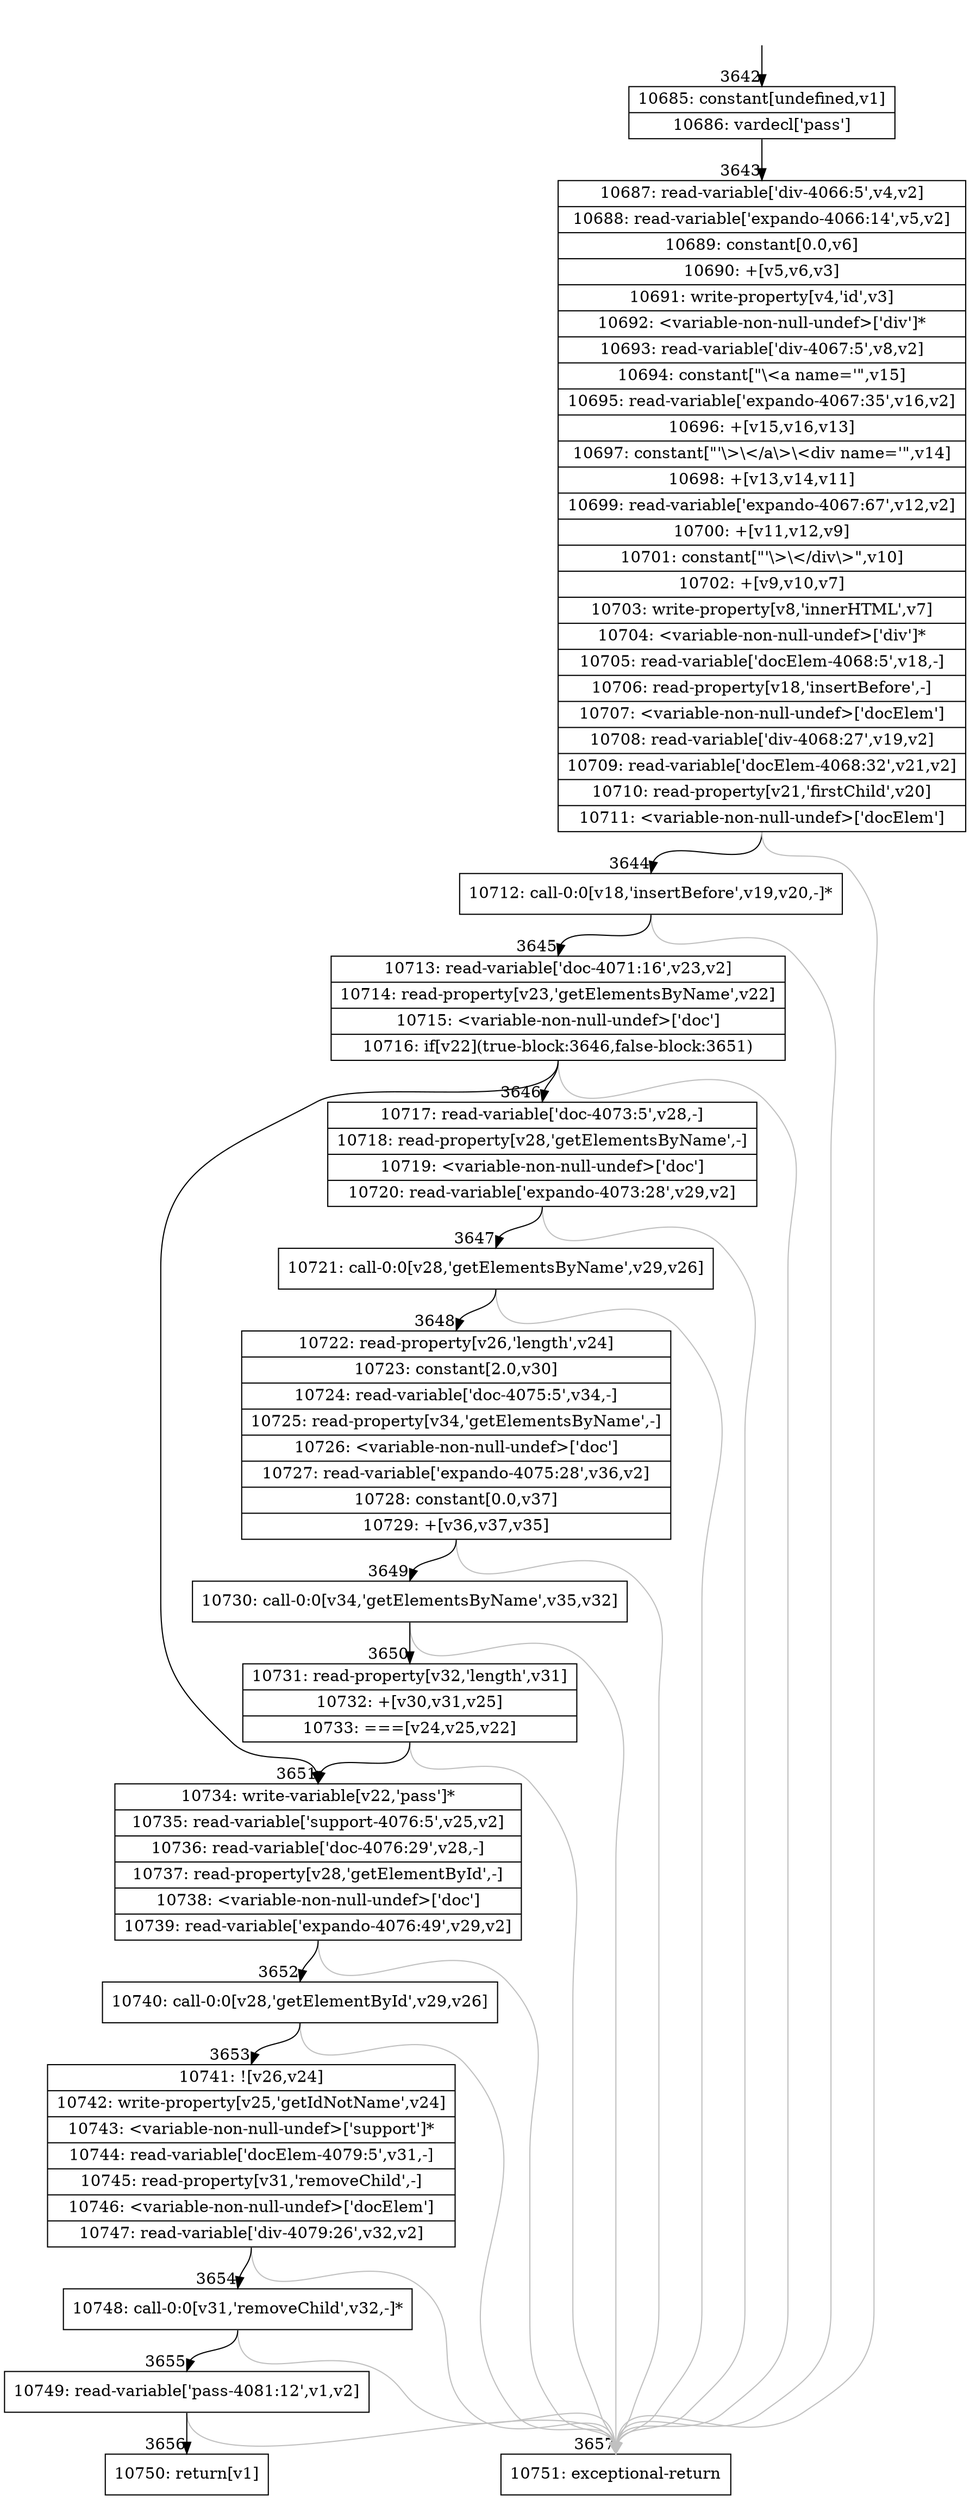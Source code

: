 digraph {
rankdir="TD"
BB_entry237[shape=none,label=""];
BB_entry237 -> BB3642 [tailport=s, headport=n, headlabel="    3642"]
BB3642 [shape=record label="{10685: constant[undefined,v1]|10686: vardecl['pass']}" ] 
BB3642 -> BB3643 [tailport=s, headport=n, headlabel="      3643"]
BB3643 [shape=record label="{10687: read-variable['div-4066:5',v4,v2]|10688: read-variable['expando-4066:14',v5,v2]|10689: constant[0.0,v6]|10690: +[v5,v6,v3]|10691: write-property[v4,'id',v3]|10692: \<variable-non-null-undef\>['div']*|10693: read-variable['div-4067:5',v8,v2]|10694: constant[\"\\\<a name='\",v15]|10695: read-variable['expando-4067:35',v16,v2]|10696: +[v15,v16,v13]|10697: constant[\"'\\\>\\\</a\\\>\\\<div name='\",v14]|10698: +[v13,v14,v11]|10699: read-variable['expando-4067:67',v12,v2]|10700: +[v11,v12,v9]|10701: constant[\"'\\\>\\\</div\\\>\",v10]|10702: +[v9,v10,v7]|10703: write-property[v8,'innerHTML',v7]|10704: \<variable-non-null-undef\>['div']*|10705: read-variable['docElem-4068:5',v18,-]|10706: read-property[v18,'insertBefore',-]|10707: \<variable-non-null-undef\>['docElem']|10708: read-variable['div-4068:27',v19,v2]|10709: read-variable['docElem-4068:32',v21,v2]|10710: read-property[v21,'firstChild',v20]|10711: \<variable-non-null-undef\>['docElem']}" ] 
BB3643 -> BB3644 [tailport=s, headport=n, headlabel="      3644"]
BB3643 -> BB3657 [tailport=s, headport=n, color=gray, headlabel="      3657"]
BB3644 [shape=record label="{10712: call-0:0[v18,'insertBefore',v19,v20,-]*}" ] 
BB3644 -> BB3645 [tailport=s, headport=n, headlabel="      3645"]
BB3644 -> BB3657 [tailport=s, headport=n, color=gray]
BB3645 [shape=record label="{10713: read-variable['doc-4071:16',v23,v2]|10714: read-property[v23,'getElementsByName',v22]|10715: \<variable-non-null-undef\>['doc']|10716: if[v22](true-block:3646,false-block:3651)}" ] 
BB3645 -> BB3651 [tailport=s, headport=n, headlabel="      3651"]
BB3645 -> BB3646 [tailport=s, headport=n, headlabel="      3646"]
BB3645 -> BB3657 [tailport=s, headport=n, color=gray]
BB3646 [shape=record label="{10717: read-variable['doc-4073:5',v28,-]|10718: read-property[v28,'getElementsByName',-]|10719: \<variable-non-null-undef\>['doc']|10720: read-variable['expando-4073:28',v29,v2]}" ] 
BB3646 -> BB3647 [tailport=s, headport=n, headlabel="      3647"]
BB3646 -> BB3657 [tailport=s, headport=n, color=gray]
BB3647 [shape=record label="{10721: call-0:0[v28,'getElementsByName',v29,v26]}" ] 
BB3647 -> BB3648 [tailport=s, headport=n, headlabel="      3648"]
BB3647 -> BB3657 [tailport=s, headport=n, color=gray]
BB3648 [shape=record label="{10722: read-property[v26,'length',v24]|10723: constant[2.0,v30]|10724: read-variable['doc-4075:5',v34,-]|10725: read-property[v34,'getElementsByName',-]|10726: \<variable-non-null-undef\>['doc']|10727: read-variable['expando-4075:28',v36,v2]|10728: constant[0.0,v37]|10729: +[v36,v37,v35]}" ] 
BB3648 -> BB3649 [tailport=s, headport=n, headlabel="      3649"]
BB3648 -> BB3657 [tailport=s, headport=n, color=gray]
BB3649 [shape=record label="{10730: call-0:0[v34,'getElementsByName',v35,v32]}" ] 
BB3649 -> BB3650 [tailport=s, headport=n, headlabel="      3650"]
BB3649 -> BB3657 [tailport=s, headport=n, color=gray]
BB3650 [shape=record label="{10731: read-property[v32,'length',v31]|10732: +[v30,v31,v25]|10733: ===[v24,v25,v22]}" ] 
BB3650 -> BB3651 [tailport=s, headport=n]
BB3650 -> BB3657 [tailport=s, headport=n, color=gray]
BB3651 [shape=record label="{10734: write-variable[v22,'pass']*|10735: read-variable['support-4076:5',v25,v2]|10736: read-variable['doc-4076:29',v28,-]|10737: read-property[v28,'getElementById',-]|10738: \<variable-non-null-undef\>['doc']|10739: read-variable['expando-4076:49',v29,v2]}" ] 
BB3651 -> BB3652 [tailport=s, headport=n, headlabel="      3652"]
BB3651 -> BB3657 [tailport=s, headport=n, color=gray]
BB3652 [shape=record label="{10740: call-0:0[v28,'getElementById',v29,v26]}" ] 
BB3652 -> BB3653 [tailport=s, headport=n, headlabel="      3653"]
BB3652 -> BB3657 [tailport=s, headport=n, color=gray]
BB3653 [shape=record label="{10741: ![v26,v24]|10742: write-property[v25,'getIdNotName',v24]|10743: \<variable-non-null-undef\>['support']*|10744: read-variable['docElem-4079:5',v31,-]|10745: read-property[v31,'removeChild',-]|10746: \<variable-non-null-undef\>['docElem']|10747: read-variable['div-4079:26',v32,v2]}" ] 
BB3653 -> BB3654 [tailport=s, headport=n, headlabel="      3654"]
BB3653 -> BB3657 [tailport=s, headport=n, color=gray]
BB3654 [shape=record label="{10748: call-0:0[v31,'removeChild',v32,-]*}" ] 
BB3654 -> BB3655 [tailport=s, headport=n, headlabel="      3655"]
BB3654 -> BB3657 [tailport=s, headport=n, color=gray]
BB3655 [shape=record label="{10749: read-variable['pass-4081:12',v1,v2]}" ] 
BB3655 -> BB3656 [tailport=s, headport=n, headlabel="      3656"]
BB3655 -> BB3657 [tailport=s, headport=n, color=gray]
BB3656 [shape=record label="{10750: return[v1]}" ] 
BB3657 [shape=record label="{10751: exceptional-return}" ] 
}
